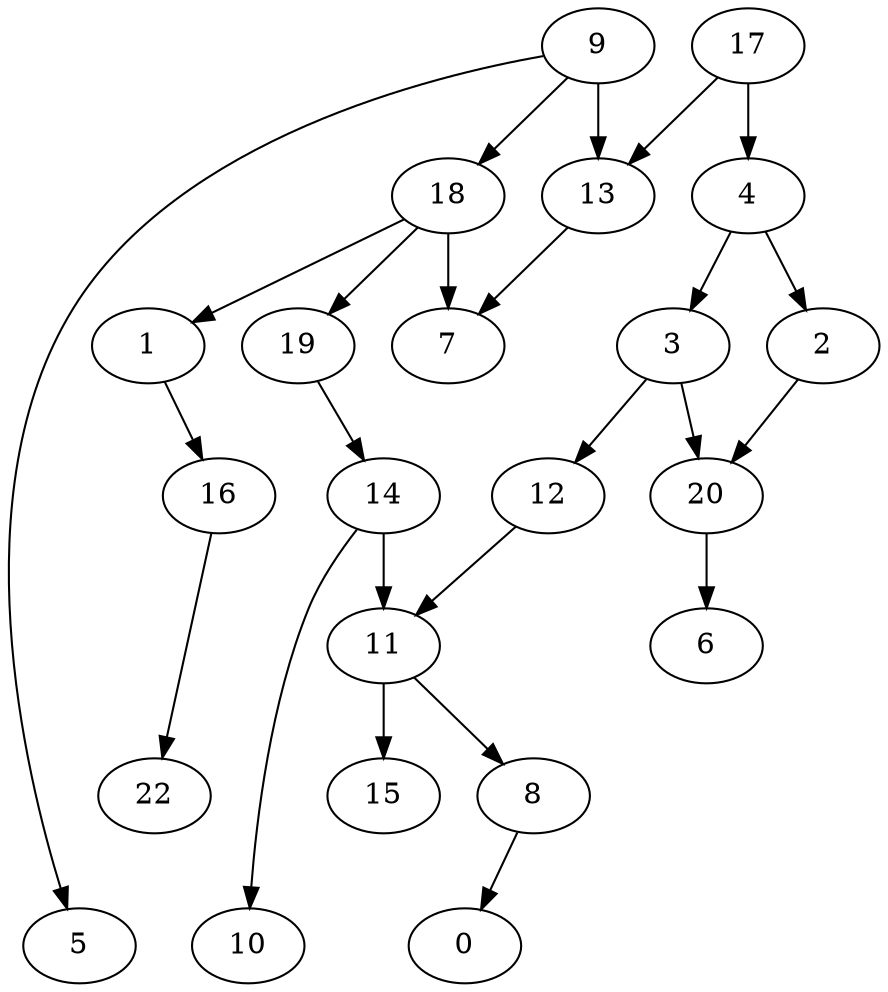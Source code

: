 digraph G {
    1;
    16;
    22;
    2;
    20;
    6;
    3;
    12;
    11;
    8;
    15;
    4;
    0;
    9;
    5;
    13;
    18;
    7;
    19;
    14;
    10;
    17;
    1 -> 16 [weight=0];
    16 -> 22 [weight=0];
    2 -> 20 [weight=0];
    20 -> 6 [weight=1];
    3 -> 20 [weight=0];
    3 -> 12 [weight=0];
    12 -> 11 [weight=0];
    11 -> 8 [weight=0];
    11 -> 15 [weight=3];
    8 -> 0 [weight=0];
    4 -> 2 [weight=1];
    4 -> 3 [weight=1];
    9 -> 5 [weight=0];
    9 -> 13 [weight=2];
    9 -> 18 [weight=0];
    13 -> 7 [weight=0];
    18 -> 1 [weight=0];
    18 -> 7 [weight=2];
    18 -> 19 [weight=0];
    19 -> 14 [weight=0];
    14 -> 11 [weight=1];
    14 -> 10 [weight=0];
    17 -> 4 [weight=0];
    17 -> 13 [weight=0];
}
